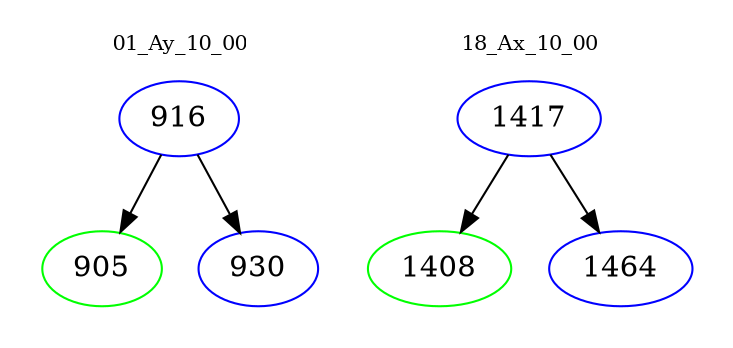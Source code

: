 digraph{
subgraph cluster_0 {
color = white
label = "01_Ay_10_00";
fontsize=10;
T0_916 [label="916", color="blue"]
T0_916 -> T0_905 [color="black"]
T0_905 [label="905", color="green"]
T0_916 -> T0_930 [color="black"]
T0_930 [label="930", color="blue"]
}
subgraph cluster_1 {
color = white
label = "18_Ax_10_00";
fontsize=10;
T1_1417 [label="1417", color="blue"]
T1_1417 -> T1_1408 [color="black"]
T1_1408 [label="1408", color="green"]
T1_1417 -> T1_1464 [color="black"]
T1_1464 [label="1464", color="blue"]
}
}
